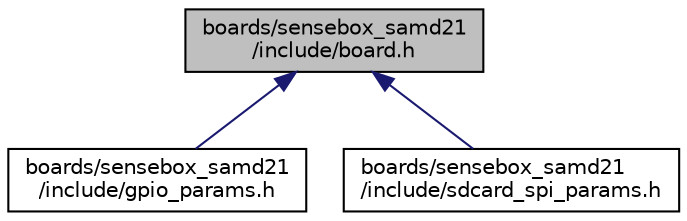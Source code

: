 digraph "boards/sensebox_samd21/include/board.h"
{
 // LATEX_PDF_SIZE
  edge [fontname="Helvetica",fontsize="10",labelfontname="Helvetica",labelfontsize="10"];
  node [fontname="Helvetica",fontsize="10",shape=record];
  Node1 [label="boards/sensebox_samd21\l/include/board.h",height=0.2,width=0.4,color="black", fillcolor="grey75", style="filled", fontcolor="black",tooltip="Support for the SenseBox MCU with SAMD21 board."];
  Node1 -> Node2 [dir="back",color="midnightblue",fontsize="10",style="solid",fontname="Helvetica"];
  Node2 [label="boards/sensebox_samd21\l/include/gpio_params.h",height=0.2,width=0.4,color="black", fillcolor="white", style="filled",URL="$sensebox__samd21_2include_2gpio__params_8h.html",tooltip="Board specific configuration of direct mapped GPIOs."];
  Node1 -> Node3 [dir="back",color="midnightblue",fontsize="10",style="solid",fontname="Helvetica"];
  Node3 [label="boards/sensebox_samd21\l/include/sdcard_spi_params.h",height=0.2,width=0.4,color="black", fillcolor="white", style="filled",URL="$boards_2sensebox__samd21_2include_2sdcard__spi__params_8h.html",tooltip="SD card configuration for SenseBox MCU with SAMD21 board."];
}
